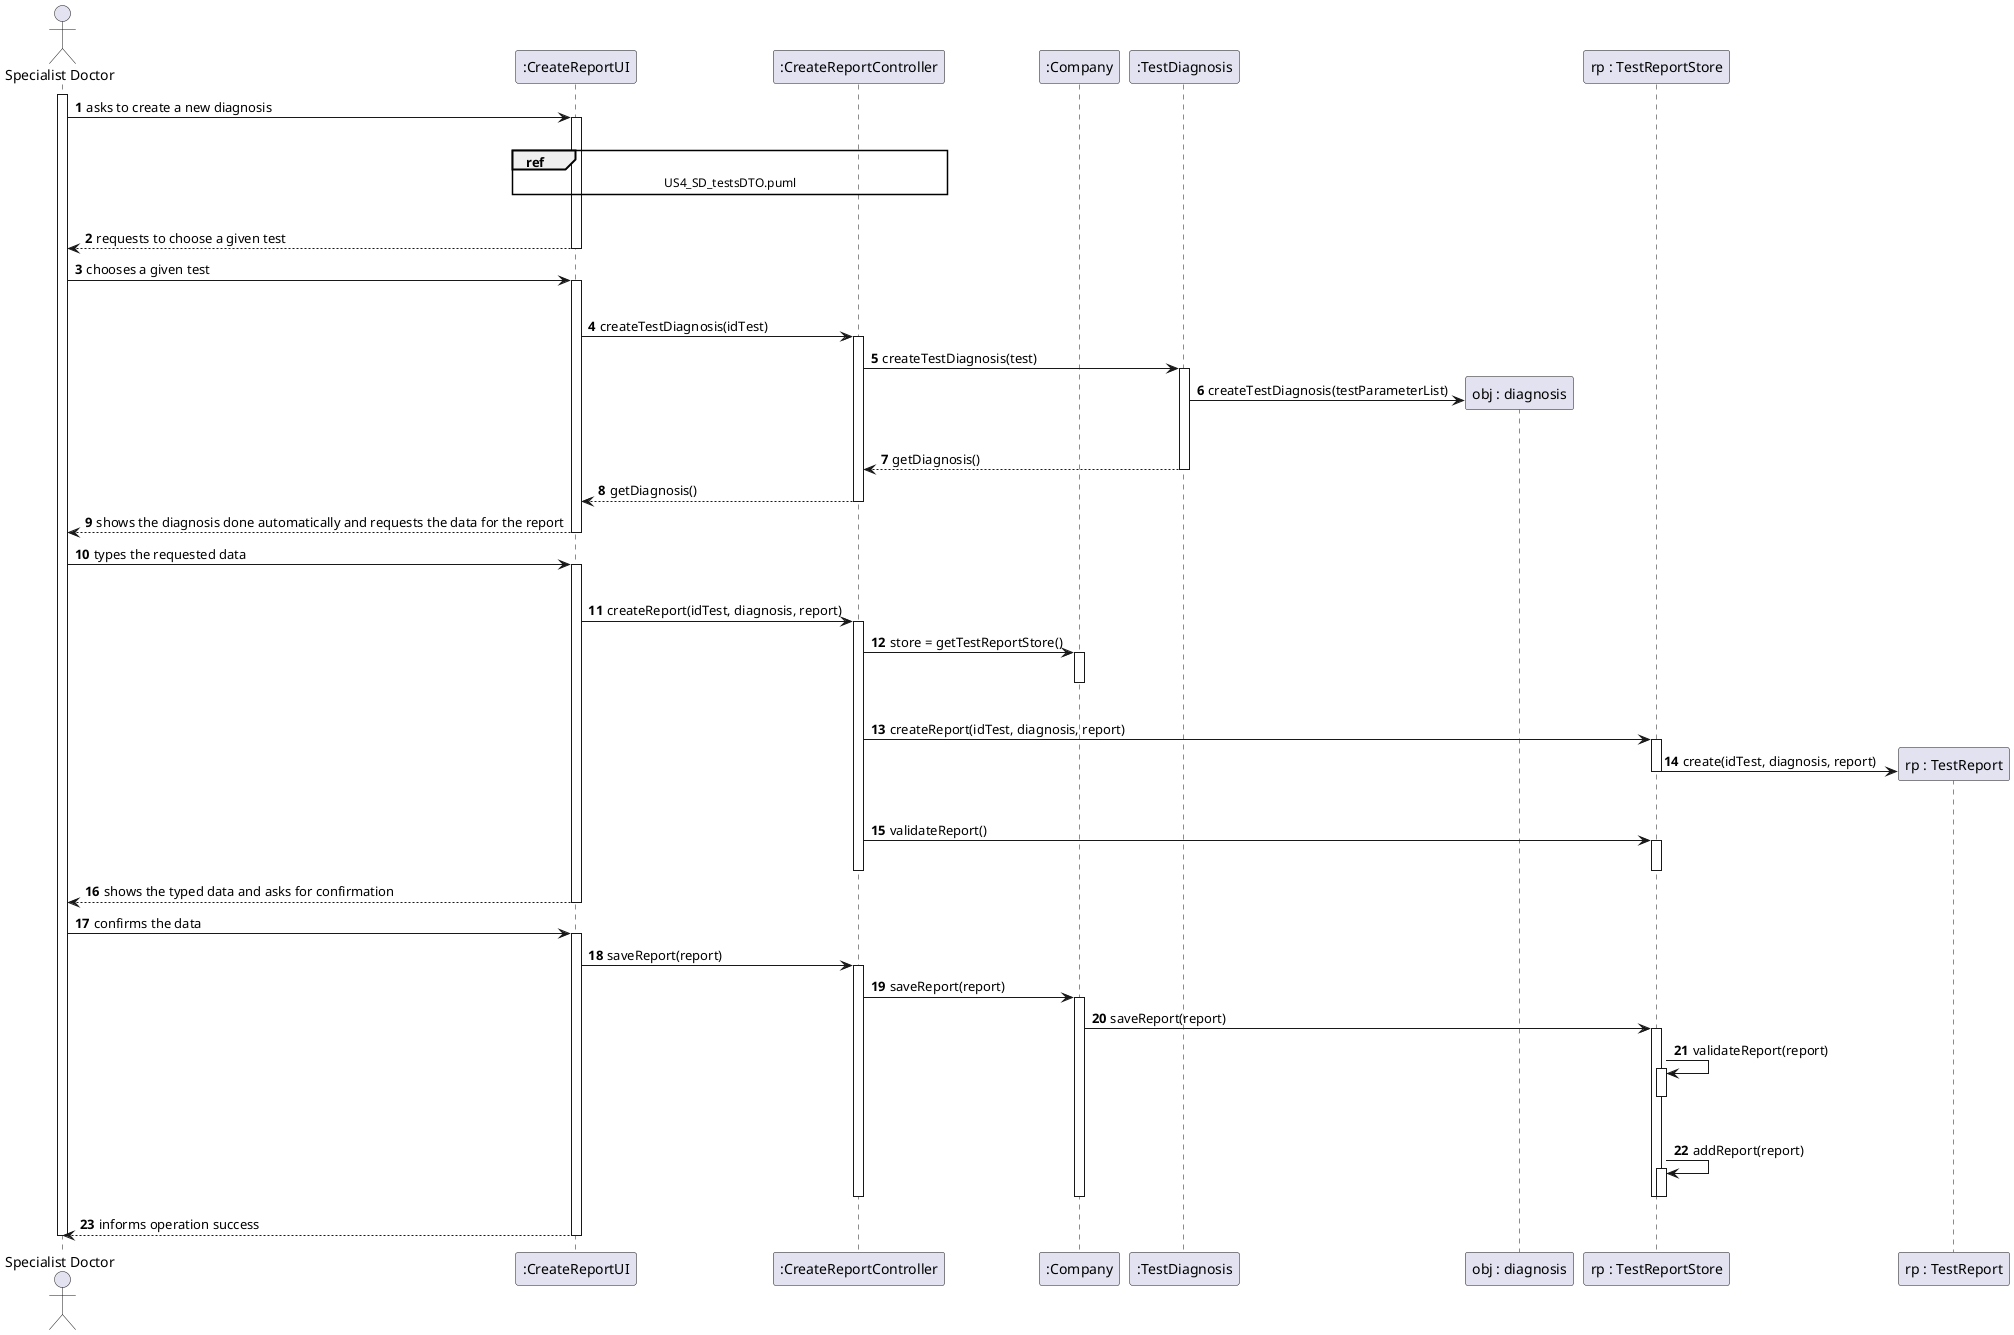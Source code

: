 @startuml
autonumber
'hide footbox
actor "Specialist Doctor" as ADM

participant ":CreateReportUI" as UI
participant ":CreateReportController" as CTRL
participant ":Company" as _APP
participant ":TestDiagnosis" as TD
participant "obj : diagnosis" as DG
participant "rp : TestReportStore" as TRS
participant "rp : TestReport" as TR


activate ADM
ADM -> UI : asks to create a new diagnosis
activate UI

|||
ref over UI,CTRL : US4_SD_testsDTO.puml
|||

UI --> ADM : requests to choose a given test
deactivate UI

ADM -> UI : chooses a given test
activate UI
|||
UI -> CTRL : createTestDiagnosis(idTest)
activate CTRL
CTRL -> TD : createTestDiagnosis(test)
activate TD
create DG
TD -> DG : createTestDiagnosis(testParameterList)
|||
TD --> CTRL : getDiagnosis()
deactivate TD
CTRL --> UI : getDiagnosis()
deactivate CTRL
UI --> ADM : shows the diagnosis done automatically and requests the data for the report
deactivate UI


ADM -> UI : types the requested data
activate UI
|||
UI -> CTRL : createReport(idTest, diagnosis, report)
activate CTRL
CTRL -> _APP : store = getTestReportStore()
activate _APP
deactivate _APP
|||
CTRL -> TRS : createReport(idTest, diagnosis, report)
activate TRS
create TR
TRS -> TR : create(idTest, diagnosis, report)
deactivate TRS
|||
CTRL -> TRS : validateReport()
activate TRS
deactivate TRS
deactivate CTRL
UI --> ADM : shows the typed data and asks for confirmation
deactivate UI


ADM -> UI : confirms the data
activate UI
UI -> CTRL : saveReport(report)
activate CTRL
CTRL -> _APP : saveReport(report)
activate _APP
_APP -> TRS : saveReport(report)
activate TRS
TRS -> TRS : validateReport(report)
activate TRS
deactivate TRS
|||
TRS -> TRS : addReport(report)
activate TRS
deactivate TRS
deactivate TRS
deactivate _APP
deactivate CTRL

UI --> ADM : informs operation success
deactivate UI

deactivate ADM



@enduml